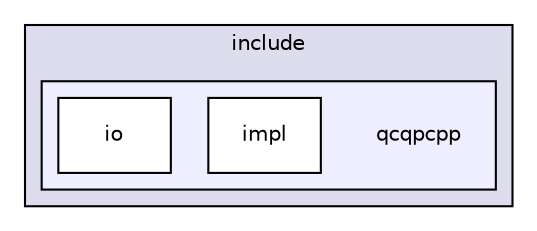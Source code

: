 digraph "include/qcqpcpp" {
  compound=true
  node [ fontsize="10", fontname="Helvetica"];
  edge [ labelfontsize="10", labelfontname="Helvetica"];
  subgraph clusterdir_9645aef16d6051dcc84f7d84e301a986 {
    graph [ bgcolor="#ddddee", pencolor="black", label="include" fontname="Helvetica", fontsize="10", URL="dir_9645aef16d6051dcc84f7d84e301a986.html"]
  subgraph clusterdir_d45cdcab7aed55ceebc00a1bb83684e7 {
    graph [ bgcolor="#eeeeff", pencolor="black", label="" URL="dir_d45cdcab7aed55ceebc00a1bb83684e7.html"];
    dir_d45cdcab7aed55ceebc00a1bb83684e7 [shape=plaintext label="qcqpcpp"];
    dir_89ff321052f166c6c97a36425b4e4edc [shape=box label="impl" color="black" fillcolor="white" style="filled" URL="dir_89ff321052f166c6c97a36425b4e4edc.html"];
    dir_d2a0cb91e5ceb358cb193a8b6a73e5de [shape=box label="io" color="black" fillcolor="white" style="filled" URL="dir_d2a0cb91e5ceb358cb193a8b6a73e5de.html"];
  }
  }
}
